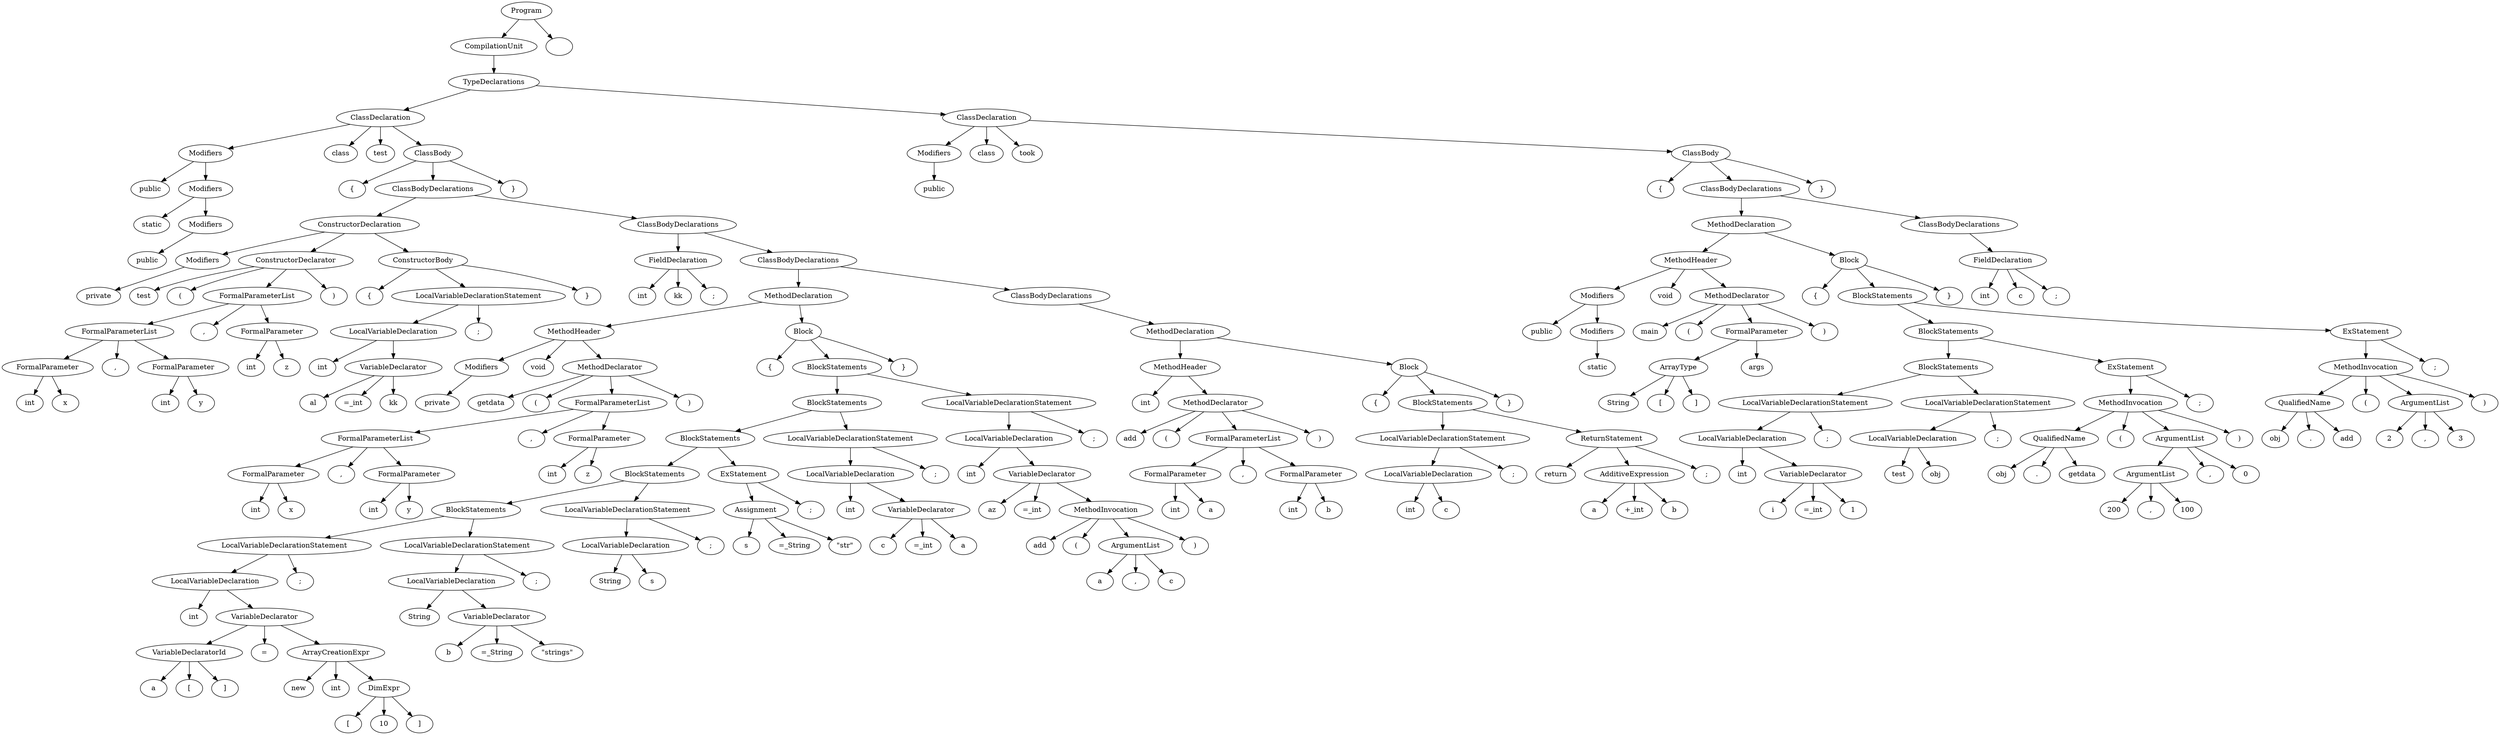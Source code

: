 digraph G {
n1 [label="public"]
n2 [label="static"]
n3 [label="public"]
n4 [label="Modifiers"]
n4->n3;
n5 [label="Modifiers"]
n5->n4;
n5->n2;
n6 [label="Modifiers"]
n6->n5;
n6->n1;
n7 [label="class"]
n8 [label="test"]
n9 [label="{"]
n10 [label="private"]
n11 [label="Modifiers"]
n11->n10;
n12 [label="test"]
n13 [label="("]
n14 [label="int"]
n15 [label="x"]
n16 [label="FormalParameter"]
n16->n15;
n16->n14;
n17 [label=","]
n18 [label="int"]
n19 [label="y"]
n20 [label="FormalParameter"]
n20->n19;
n20->n18;
n21 [label="FormalParameterList"]
n21->n20;
n21->n17;
n21->n16;
n22 [label=","]
n23 [label="int"]
n24 [label="z"]
n25 [label="FormalParameter"]
n25->n24;
n25->n23;
n26 [label="FormalParameterList"]
n26->n25;
n26->n22;
n26->n21;
n27 [label=")"]
n28 [label="ConstructorDeclarator"]
n28->n27;
n28->n26;
n28->n13;
n28->n12;
n29 [label="{"]
n30 [label="int"]
n31 [label="al"]
n32 [label="=_int"]
n33 [label="kk"]
n34 [label="VariableDeclarator"]
n34->n33;
n34->n32;
n34->n31;
n35 [label="LocalVariableDeclaration"]
n35->n34;
n35->n30;
n36 [label=";"]
n37 [label="LocalVariableDeclarationStatement"]
n37->n36;
n37->n35;
n38 [label="}"]
n39 [label="ConstructorBody"]
n39->n38;
n39->n37;
n39->n29;
n40 [label="ConstructorDeclaration"]
n40->n39;
n40->n28;
n40->n11;
n41 [label="int"]
n42 [label="kk"]
n43 [label=";"]
n44 [label="FieldDeclaration"]
n44->n43;
n44->n42;
n44->n41;
n45 [label="private"]
n46 [label="Modifiers"]
n46->n45;
n47 [label="void"]
n48 [label="getdata"]
n49 [label="("]
n50 [label="int"]
n51 [label="x"]
n52 [label="FormalParameter"]
n52->n51;
n52->n50;
n53 [label=","]
n54 [label="int"]
n55 [label="y"]
n56 [label="FormalParameter"]
n56->n55;
n56->n54;
n57 [label="FormalParameterList"]
n57->n56;
n57->n53;
n57->n52;
n58 [label=","]
n59 [label="int"]
n60 [label="z"]
n61 [label="FormalParameter"]
n61->n60;
n61->n59;
n62 [label="FormalParameterList"]
n62->n61;
n62->n58;
n62->n57;
n63 [label=")"]
n64 [label="MethodDeclarator"]
n64->n63;
n64->n62;
n64->n49;
n64->n48;
n65 [label="MethodHeader"]
n65->n64;
n65->n47;
n65->n46;
n66 [label="{"]
n67 [label="int"]
n68 [label="a"]
n69 [label="["]
n70 [label="]"]
n71 [label="VariableDeclaratorId"]
n71->n70;
n71->n69;
n71->n68;
n72 [label="="]
n73 [label="new"]
n74 [label="int"]
n75 [label="["]
n76 [label="10"]
n77 [label="]"]
n78 [label="DimExpr"]
n78->n77;
n78->n76;
n78->n75;
n79 [label="ArrayCreationExpr"]
n79->n78;
n79->n74;
n79->n73;
n80 [label="VariableDeclarator"]
n80->n79;
n80->n72;
n80->n71;
n81 [label="LocalVariableDeclaration"]
n81->n80;
n81->n67;
n82 [label=";"]
n83 [label="LocalVariableDeclarationStatement"]
n83->n82;
n83->n81;
n84 [label="String"]
n85 [label="b"]
n86 [label="=_String"]
n87 [label="\"strings\""]
n88 [label="VariableDeclarator"]
n88->n87;
n88->n86;
n88->n85;
n89 [label="LocalVariableDeclaration"]
n89->n88;
n89->n84;
n90 [label=";"]
n91 [label="LocalVariableDeclarationStatement"]
n91->n90;
n91->n89;
n92 [label="BlockStatements"]
n92->n91;
n92->n83;
n93 [label="String"]
n94 [label="s"]
n95 [label="LocalVariableDeclaration"]
n95->n94;
n95->n93;
n96 [label=";"]
n97 [label="LocalVariableDeclarationStatement"]
n97->n96;
n97->n95;
n98 [label="BlockStatements"]
n98->n97;
n98->n92;
n99 [label="s"]
n100 [label="=_String"]
n101 [label="\"str\""]
n102 [label="Assignment"]
n102->n101;
n102->n100;
n102->n99;
n103 [label=";"]
n104 [label="ExStatement"]
n104->n103;
n104->n102;
n105 [label="BlockStatements"]
n105->n104;
n105->n98;
n106 [label="int"]
n107 [label="c"]
n108 [label="=_int"]
n109 [label="a"]
n110 [label="VariableDeclarator"]
n110->n109;
n110->n108;
n110->n107;
n111 [label="LocalVariableDeclaration"]
n111->n110;
n111->n106;
n112 [label=";"]
n113 [label="LocalVariableDeclarationStatement"]
n113->n112;
n113->n111;
n114 [label="BlockStatements"]
n114->n113;
n114->n105;
n115 [label="int"]
n116 [label="az"]
n117 [label="=_int"]
n118 [label="add"]
n119 [label="("]
n120 [label="a"]
n121 [label=","]
n122 [label="c"]
n123 [label="ArgumentList"]
n123->n122;
n123->n121;
n123->n120;
n124 [label=")"]
n125 [label="MethodInvocation"]
n125->n124;
n125->n123;
n125->n119;
n125->n118;
n126 [label="VariableDeclarator"]
n126->n125;
n126->n117;
n126->n116;
n127 [label="LocalVariableDeclaration"]
n127->n126;
n127->n115;
n128 [label=";"]
n129 [label="LocalVariableDeclarationStatement"]
n129->n128;
n129->n127;
n130 [label="BlockStatements"]
n130->n129;
n130->n114;
n131 [label="}"]
n132 [label="Block"]
n132->n131;
n132->n130;
n132->n66;
n133 [label="MethodDeclaration"]
n133->n132;
n133->n65;
n134 [label="int"]
n135 [label="add"]
n136 [label="("]
n137 [label="int"]
n138 [label="a"]
n139 [label="FormalParameter"]
n139->n138;
n139->n137;
n140 [label=","]
n141 [label="int"]
n142 [label="b"]
n143 [label="FormalParameter"]
n143->n142;
n143->n141;
n144 [label="FormalParameterList"]
n144->n143;
n144->n140;
n144->n139;
n145 [label=")"]
n146 [label="MethodDeclarator"]
n146->n145;
n146->n144;
n146->n136;
n146->n135;
n147 [label="MethodHeader"]
n147->n146;
n147->n134;
n148 [label="{"]
n149 [label="int"]
n150 [label="c"]
n151 [label="LocalVariableDeclaration"]
n151->n150;
n151->n149;
n152 [label=";"]
n153 [label="LocalVariableDeclarationStatement"]
n153->n152;
n153->n151;
n154 [label="return"]
n155 [label="a"]
n156 [label="+_int"]
n157 [label="b"]
n158 [label="AdditiveExpression"]
n158->n157;
n158->n156;
n158->n155;
n159 [label=";"]
n160 [label="ReturnStatement"]
n160->n159;
n160->n158;
n160->n154;
n161 [label="BlockStatements"]
n161->n160;
n161->n153;
n162 [label="}"]
n163 [label="Block"]
n163->n162;
n163->n161;
n163->n148;
n164 [label="MethodDeclaration"]
n164->n163;
n164->n147;
n165 [label="ClassBodyDeclarations"]
n165->n164;
n166 [label="ClassBodyDeclarations"]
n166->n165;
n166->n133;
n167 [label="ClassBodyDeclarations"]
n167->n166;
n167->n44;
n168 [label="ClassBodyDeclarations"]
n168->n167;
n168->n40;
n169 [label="}"]
n170 [label="ClassBody"]
n170->n169;
n170->n168;
n170->n9;
n171 [label="ClassDeclaration"]
n171->n170;
n171->n8;
n171->n7;
n171->n6;
n172 [label="public"]
n173 [label="Modifiers"]
n173->n172;
n174 [label="class"]
n175 [label="took"]
n176 [label="{"]
n177 [label="public"]
n178 [label="static"]
n179 [label="Modifiers"]
n179->n178;
n180 [label="Modifiers"]
n180->n179;
n180->n177;
n181 [label="void"]
n182 [label="main"]
n183 [label="("]
n184 [label="String"]
n185 [label="["]
n186 [label="]"]
n187 [label="ArrayType"]
n187->n186;
n187->n185;
n187->n184;
n188 [label="args"]
n189 [label="FormalParameter"]
n189->n188;
n189->n187;
n190 [label=")"]
n191 [label="MethodDeclarator"]
n191->n190;
n191->n189;
n191->n183;
n191->n182;
n192 [label="MethodHeader"]
n192->n191;
n192->n181;
n192->n180;
n193 [label="{"]
n194 [label="int"]
n195 [label="i"]
n196 [label="=_int"]
n197 [label="1"]
n198 [label="VariableDeclarator"]
n198->n197;
n198->n196;
n198->n195;
n199 [label="LocalVariableDeclaration"]
n199->n198;
n199->n194;
n200 [label=";"]
n201 [label="LocalVariableDeclarationStatement"]
n201->n200;
n201->n199;
n202 [label="test"]
n203 [label="obj"]
n204 [label="LocalVariableDeclaration"]
n204->n203;
n204->n202;
n205 [label=";"]
n206 [label="LocalVariableDeclarationStatement"]
n206->n205;
n206->n204;
n207 [label="BlockStatements"]
n207->n206;
n207->n201;
n208 [label="obj"]
n209 [label="."]
n210 [label="getdata"]
n211 [label="QualifiedName"]
n211->n210;
n211->n209;
n211->n208;
n212 [label="("]
n213 [label="200"]
n214 [label=","]
n215 [label="100"]
n216 [label="ArgumentList"]
n216->n215;
n216->n214;
n216->n213;
n217 [label=","]
n218 [label="0"]
n219 [label="ArgumentList"]
n219->n218;
n219->n217;
n219->n216;
n220 [label=")"]
n221 [label="MethodInvocation"]
n221->n220;
n221->n219;
n221->n212;
n221->n211;
n222 [label=";"]
n223 [label="ExStatement"]
n223->n222;
n223->n221;
n224 [label="BlockStatements"]
n224->n223;
n224->n207;
n225 [label="obj"]
n226 [label="."]
n227 [label="add"]
n228 [label="QualifiedName"]
n228->n227;
n228->n226;
n228->n225;
n229 [label="("]
n230 [label="2"]
n231 [label=","]
n232 [label="3"]
n233 [label="ArgumentList"]
n233->n232;
n233->n231;
n233->n230;
n234 [label=")"]
n235 [label="MethodInvocation"]
n235->n234;
n235->n233;
n235->n229;
n235->n228;
n236 [label=";"]
n237 [label="ExStatement"]
n237->n236;
n237->n235;
n238 [label="BlockStatements"]
n238->n237;
n238->n224;
n239 [label="}"]
n240 [label="Block"]
n240->n239;
n240->n238;
n240->n193;
n241 [label="MethodDeclaration"]
n241->n240;
n241->n192;
n242 [label="int"]
n243 [label="c"]
n244 [label=";"]
n245 [label="FieldDeclaration"]
n245->n244;
n245->n243;
n245->n242;
n246 [label="ClassBodyDeclarations"]
n246->n245;
n247 [label="ClassBodyDeclarations"]
n247->n246;
n247->n241;
n248 [label="}"]
n249 [label="ClassBody"]
n249->n248;
n249->n247;
n249->n176;
n250 [label="ClassDeclaration"]
n250->n249;
n250->n175;
n250->n174;
n250->n173;
n251 [label="TypeDeclarations"]
n251->n250;
n251->n171;
n252 [label="CompilationUnit"]
n252->n251;
n253 [label="Program"]
n253->n254;
n253->n252;
n254 [label=""]
}
